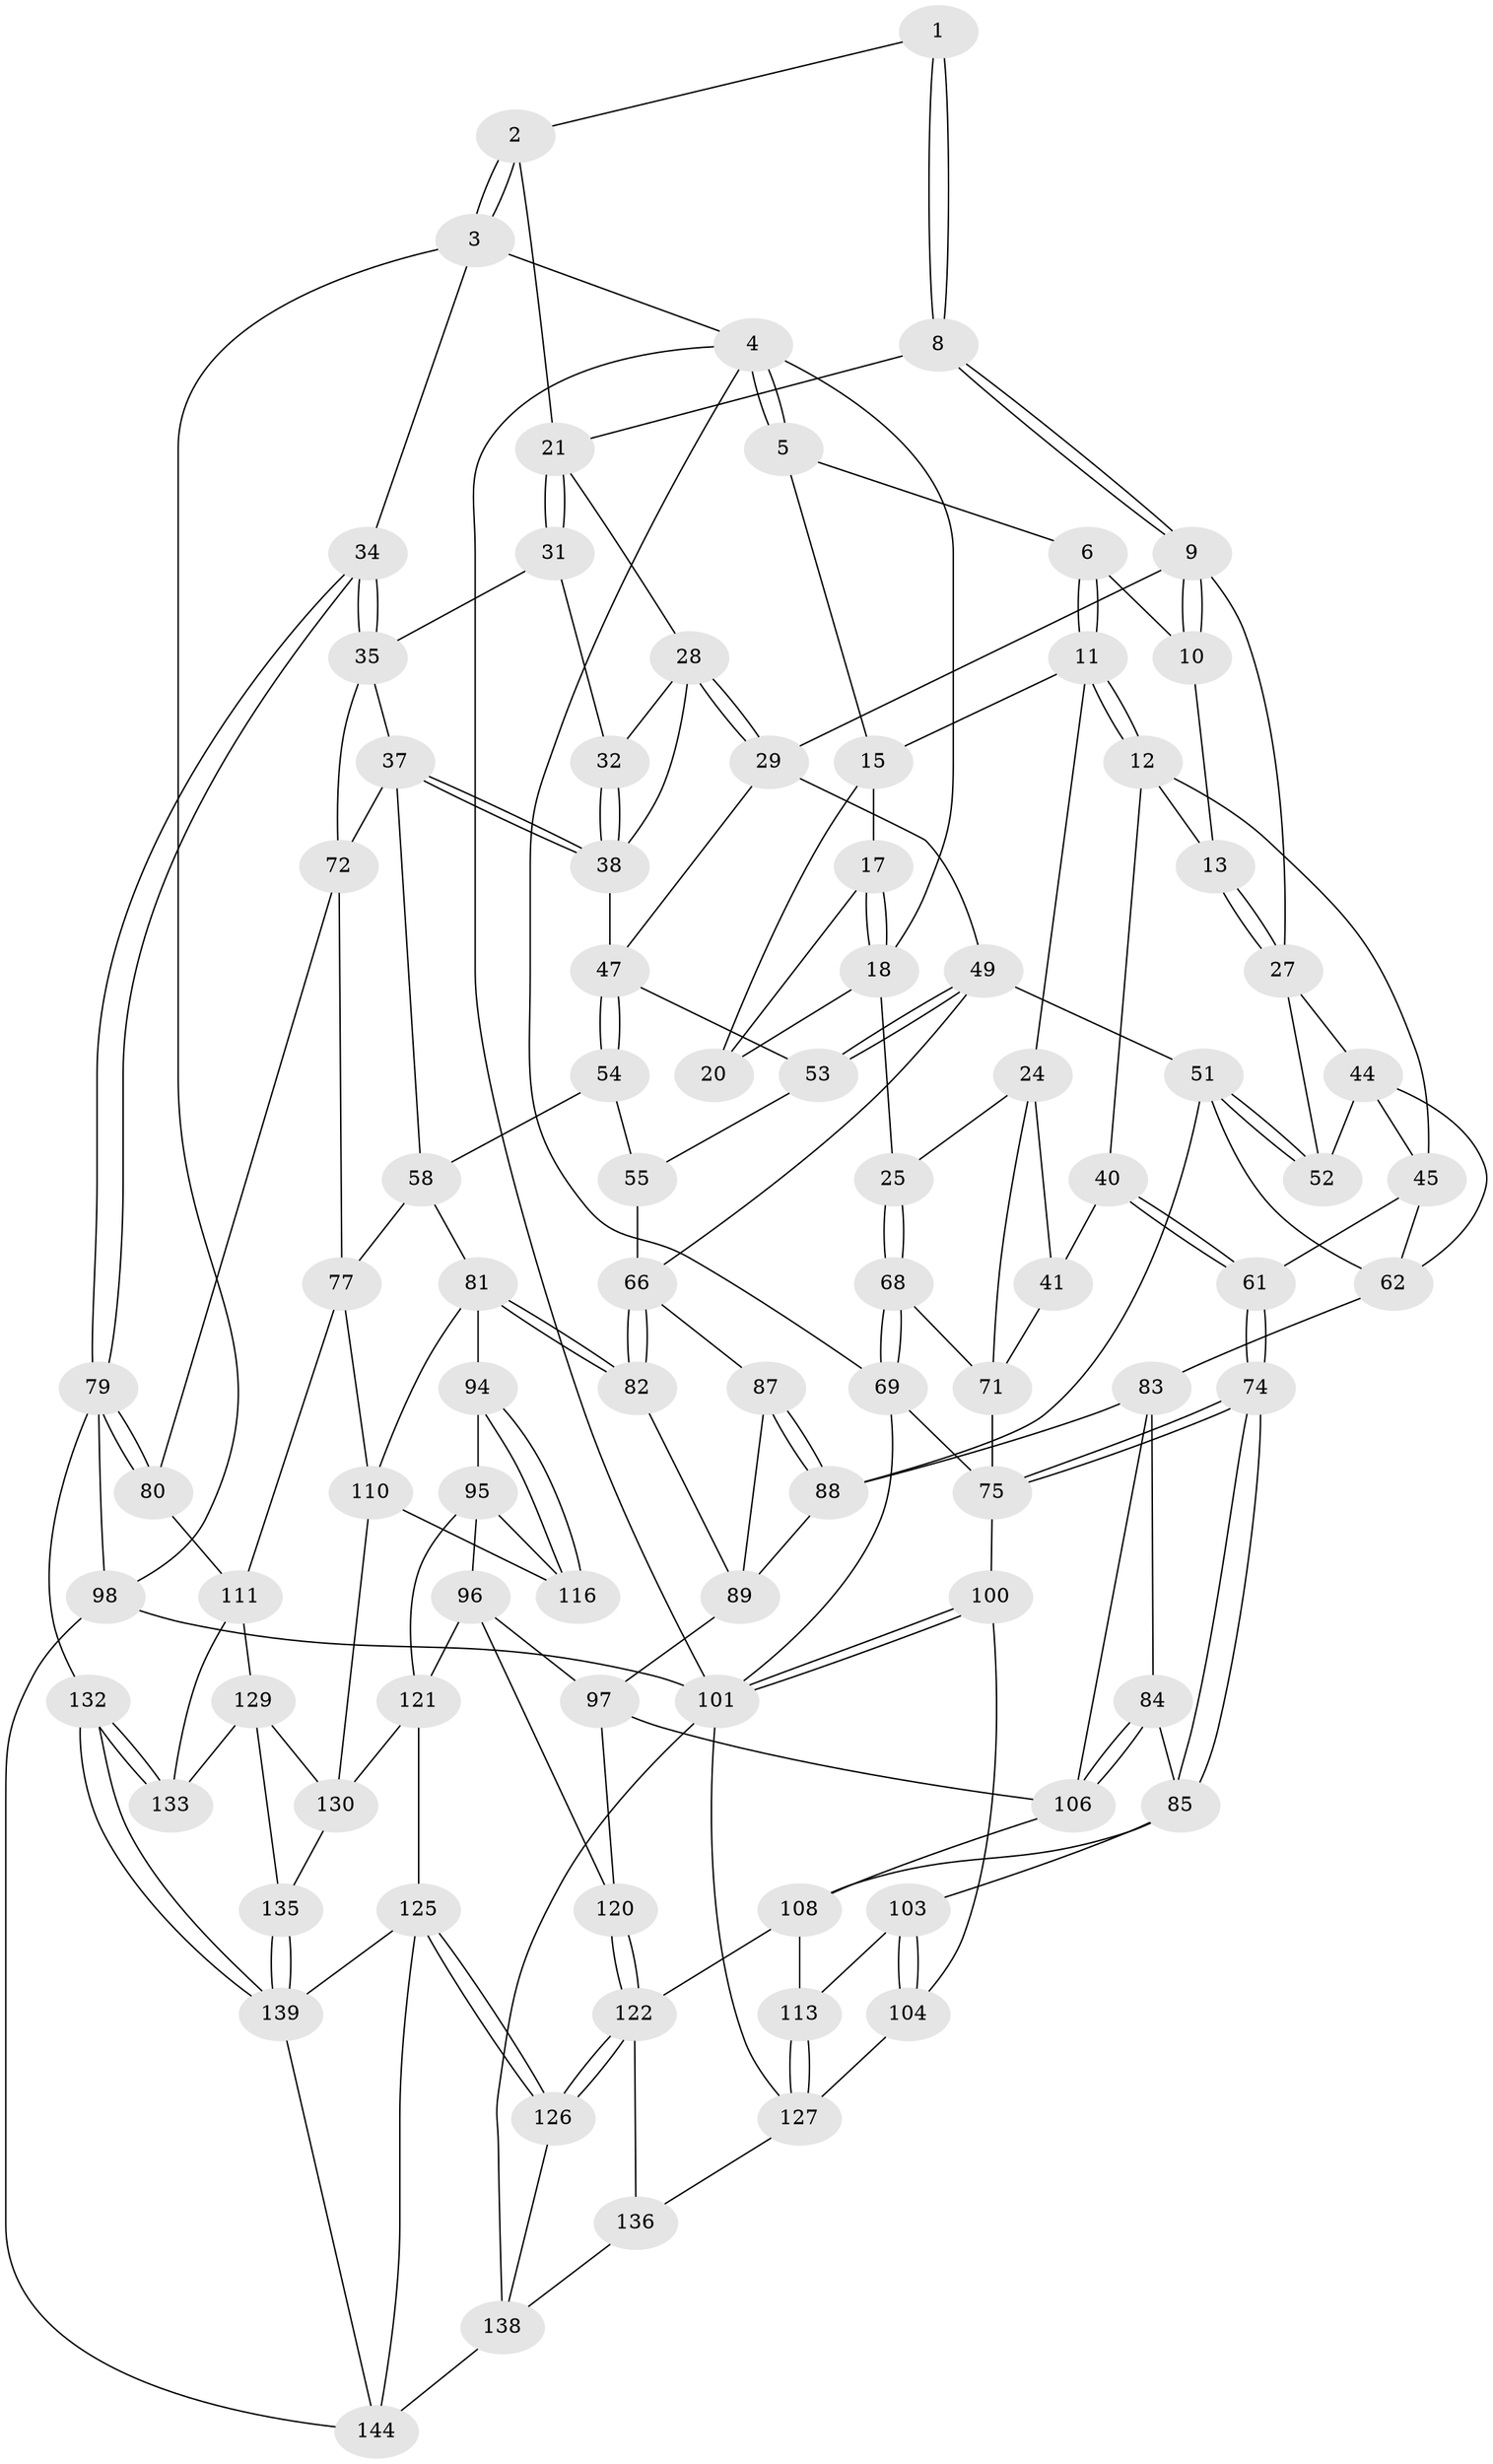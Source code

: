 // Generated by graph-tools (version 1.1) at 2025/24/03/03/25 07:24:35]
// undirected, 90 vertices, 201 edges
graph export_dot {
graph [start="1"]
  node [color=gray90,style=filled];
  1 [pos="+0.7265378624055928+0"];
  2 [pos="+1+0"];
  3 [pos="+1+0"];
  4 [pos="+0+0",super="+19"];
  5 [pos="+0+0"];
  6 [pos="+0.26351050619117733+0",super="+7"];
  8 [pos="+0.7088071312290851+0.052355381345410595"];
  9 [pos="+0.5523468179056232+0.11194132924404494",super="+26"];
  10 [pos="+0.5103763009261081+0"];
  11 [pos="+0.25499483500303166+0.05121762977447688",super="+14"];
  12 [pos="+0.25570892752317753+0.051895510455880985",super="+39"];
  13 [pos="+0.41515793792784306+0.08453457681550422"];
  15 [pos="+0.1219862777883924+0.056728548547637855",super="+16"];
  17 [pos="+0.03973761238641592+0.06397417651709715"];
  18 [pos="+0+0.13453937966878446",super="+23"];
  20 [pos="+0.1111856681324746+0.06138022762562906"];
  21 [pos="+0.8495681210793551+0.100901737852076",super="+22"];
  24 [pos="+0.11980524832748689+0.21230607561940826",super="+42"];
  25 [pos="+0.07886525188141909+0.21191056734566993"];
  27 [pos="+0.4902240027444442+0.14266968372781066",super="+43"];
  28 [pos="+0.7220969739342159+0.16142253078363114",super="+33"];
  29 [pos="+0.714413642455516+0.17057034277740435",super="+30"];
  31 [pos="+0.85617573152973+0.11303001986609372"];
  32 [pos="+0.7864560480364966+0.18297350252961372"];
  34 [pos="+1+0.14695679215879517"];
  35 [pos="+1+0.18407128698695208",super="+36"];
  37 [pos="+0.841530794109345+0.2512725356655089",super="+57"];
  38 [pos="+0.8328103620890189+0.2485009018826",super="+46"];
  40 [pos="+0.22077761393293305+0.2862733575793556"];
  41 [pos="+0.2200450294152994+0.2861484646039347"];
  44 [pos="+0.4019786492253219+0.21676016868016826",super="+56"];
  45 [pos="+0.35473353549965136+0.22093013209346296",super="+60"];
  47 [pos="+0.7746910374036833+0.2500923009637368",super="+48"];
  49 [pos="+0.594645178787483+0.2641268801729085",super="+50"];
  51 [pos="+0.5662933586862542+0.34764086388973825",super="+64"];
  52 [pos="+0.482127711520775+0.26221350982573144"];
  53 [pos="+0.6940816160308604+0.22705231013543203"];
  54 [pos="+0.7686845240380524+0.25760583815311183",super="+59"];
  55 [pos="+0.7197321648286821+0.2816909045905269",super="+65"];
  58 [pos="+0.8115740236262524+0.3914053422675474",super="+78"];
  61 [pos="+0.2902858954410585+0.36564381321168765"];
  62 [pos="+0.44599399010355545+0.41052899506728535",super="+63"];
  66 [pos="+0.6546896344926353+0.3726918338894857",super="+67"];
  68 [pos="+0.0615083140464099+0.3578930796632056"];
  69 [pos="+0+0.3757821231633481",super="+70"];
  71 [pos="+0.12349173041207495+0.3876012550924486",super="+73"];
  72 [pos="+0.9418509052037588+0.3177292442275902",super="+76"];
  74 [pos="+0.18780679785815912+0.4876769769138972"];
  75 [pos="+0.16037989409253237+0.48055254472899467",super="+86"];
  77 [pos="+0.944781845296664+0.5082449024315808",super="+109"];
  79 [pos="+1+0.5419522683375159",super="+99"];
  80 [pos="+1+0.5399683473971264"];
  81 [pos="+0.7812431438468829+0.5317084808622177",super="+93"];
  82 [pos="+0.6692804038659053+0.4766871087612831"];
  83 [pos="+0.4048111875997513+0.4870829950232072",super="+91"];
  84 [pos="+0.21483079510843409+0.5030203887573795"];
  85 [pos="+0.20024661468272972+0.5023420784443527",super="+102"];
  87 [pos="+0.5927879318918862+0.4150486512045004"];
  88 [pos="+0.5728956088687412+0.5468337312041127",super="+90"];
  89 [pos="+0.6154723297394105+0.5302420559988578",super="+92"];
  94 [pos="+0.7150713623406206+0.5926530747821742"];
  95 [pos="+0.6044707768112911+0.5733343191163537",super="+117"];
  96 [pos="+0.5923433124538969+0.5686149977120115",super="+119"];
  97 [pos="+0.5897759233508307+0.5653563507687999",super="+115"];
  98 [pos="+1+1"];
  100 [pos="+0+0.7087975145519803"];
  101 [pos="+0+0.7076660642554037",super="+141"];
  103 [pos="+0.1906011703873274+0.6034166080047503",super="+114"];
  104 [pos="+0.05927921489062895+0.6824450334981139",super="+105"];
  106 [pos="+0.40112583038105554+0.5878541379442839",super="+107"];
  108 [pos="+0.3560588003206113+0.6737395706034802",super="+112"];
  110 [pos="+0.8286496958705118+0.6814396413664117",super="+118"];
  111 [pos="+0.8743741401848076+0.7140540278350451",super="+128"];
  113 [pos="+0.2905280950519133+0.7439180283796628"];
  116 [pos="+0.6955568063590547+0.7145804776313522"];
  120 [pos="+0.5100960221514438+0.7413256275340924"];
  121 [pos="+0.6219210315904933+0.7218876414249948",super="+124"];
  122 [pos="+0.5095334901941089+0.7569876747184778",super="+123"];
  125 [pos="+0.5871715412112724+0.896898101636592",super="+143"];
  126 [pos="+0.5747652003846369+0.8870614577279433"];
  127 [pos="+0.187882947095013+0.894040386311419",super="+137"];
  129 [pos="+0.7974893165139849+0.787309060868144",super="+134"];
  130 [pos="+0.7152467517363528+0.773124202176557",super="+131"];
  132 [pos="+1+0.8875595958175746"];
  133 [pos="+0.9481602405084717+0.8133469755114413"];
  135 [pos="+0.7545742068387647+0.9151636644961675"];
  136 [pos="+0.42794174957839176+0.8537206916685299"];
  138 [pos="+0.44481416759874315+0.890011252351382",super="+140"];
  139 [pos="+0.7645709502676135+0.9311469795041665",super="+142"];
  144 [pos="+0.49783831595842565+1",super="+145"];
  1 -- 2;
  1 -- 8;
  1 -- 8;
  2 -- 3;
  2 -- 3;
  2 -- 21;
  3 -- 4;
  3 -- 34;
  3 -- 98;
  4 -- 5;
  4 -- 5;
  4 -- 101;
  4 -- 18;
  4 -- 69;
  5 -- 6;
  5 -- 15;
  6 -- 11;
  6 -- 11;
  6 -- 10;
  8 -- 9;
  8 -- 9;
  8 -- 21;
  9 -- 10;
  9 -- 10;
  9 -- 27;
  9 -- 29;
  10 -- 13;
  11 -- 12;
  11 -- 12;
  11 -- 24;
  11 -- 15;
  12 -- 13;
  12 -- 40;
  12 -- 45;
  13 -- 27;
  13 -- 27;
  15 -- 20;
  15 -- 17;
  17 -- 18;
  17 -- 18;
  17 -- 20;
  18 -- 25;
  18 -- 20;
  21 -- 31;
  21 -- 31;
  21 -- 28;
  24 -- 25;
  24 -- 41;
  24 -- 71;
  25 -- 68;
  25 -- 68;
  27 -- 44;
  27 -- 52;
  28 -- 29;
  28 -- 29;
  28 -- 32;
  28 -- 38;
  29 -- 47;
  29 -- 49;
  31 -- 32;
  31 -- 35;
  32 -- 38;
  32 -- 38;
  34 -- 35;
  34 -- 35;
  34 -- 79;
  34 -- 79;
  35 -- 72;
  35 -- 37;
  37 -- 38;
  37 -- 38;
  37 -- 72;
  37 -- 58;
  38 -- 47;
  40 -- 41;
  40 -- 61;
  40 -- 61;
  41 -- 71;
  44 -- 45;
  44 -- 62;
  44 -- 52;
  45 -- 61;
  45 -- 62;
  47 -- 54;
  47 -- 54;
  47 -- 53;
  49 -- 53;
  49 -- 53;
  49 -- 51;
  49 -- 66;
  51 -- 52;
  51 -- 52;
  51 -- 88;
  51 -- 62;
  53 -- 55;
  54 -- 55 [weight=2];
  54 -- 58;
  55 -- 66;
  58 -- 81;
  58 -- 77;
  61 -- 74;
  61 -- 74;
  62 -- 83;
  66 -- 82;
  66 -- 82;
  66 -- 87;
  68 -- 69;
  68 -- 69;
  68 -- 71;
  69 -- 101;
  69 -- 75;
  71 -- 75;
  72 -- 80;
  72 -- 77;
  74 -- 75;
  74 -- 75;
  74 -- 85;
  74 -- 85;
  75 -- 100;
  77 -- 110;
  77 -- 111;
  79 -- 80;
  79 -- 80;
  79 -- 98;
  79 -- 132;
  80 -- 111;
  81 -- 82;
  81 -- 82;
  81 -- 110;
  81 -- 94;
  82 -- 89;
  83 -- 84;
  83 -- 88;
  83 -- 106;
  84 -- 85;
  84 -- 106;
  84 -- 106;
  85 -- 108;
  85 -- 103;
  87 -- 88;
  87 -- 88;
  87 -- 89;
  88 -- 89;
  89 -- 97;
  94 -- 95;
  94 -- 116;
  94 -- 116;
  95 -- 96;
  95 -- 121;
  95 -- 116;
  96 -- 97;
  96 -- 121;
  96 -- 120;
  97 -- 120;
  97 -- 106;
  98 -- 101;
  98 -- 144;
  100 -- 101;
  100 -- 101;
  100 -- 104;
  101 -- 138;
  101 -- 127;
  103 -- 104 [weight=2];
  103 -- 104;
  103 -- 113;
  104 -- 127;
  106 -- 108;
  108 -- 113;
  108 -- 122;
  110 -- 130;
  110 -- 116;
  111 -- 129;
  111 -- 133;
  113 -- 127;
  113 -- 127;
  120 -- 122;
  120 -- 122;
  121 -- 130;
  121 -- 125;
  122 -- 126;
  122 -- 126;
  122 -- 136;
  125 -- 126;
  125 -- 126;
  125 -- 144;
  125 -- 139;
  126 -- 138;
  127 -- 136;
  129 -- 130;
  129 -- 133;
  129 -- 135;
  130 -- 135;
  132 -- 133;
  132 -- 133;
  132 -- 139;
  132 -- 139;
  135 -- 139;
  135 -- 139;
  136 -- 138;
  138 -- 144;
  139 -- 144;
}
